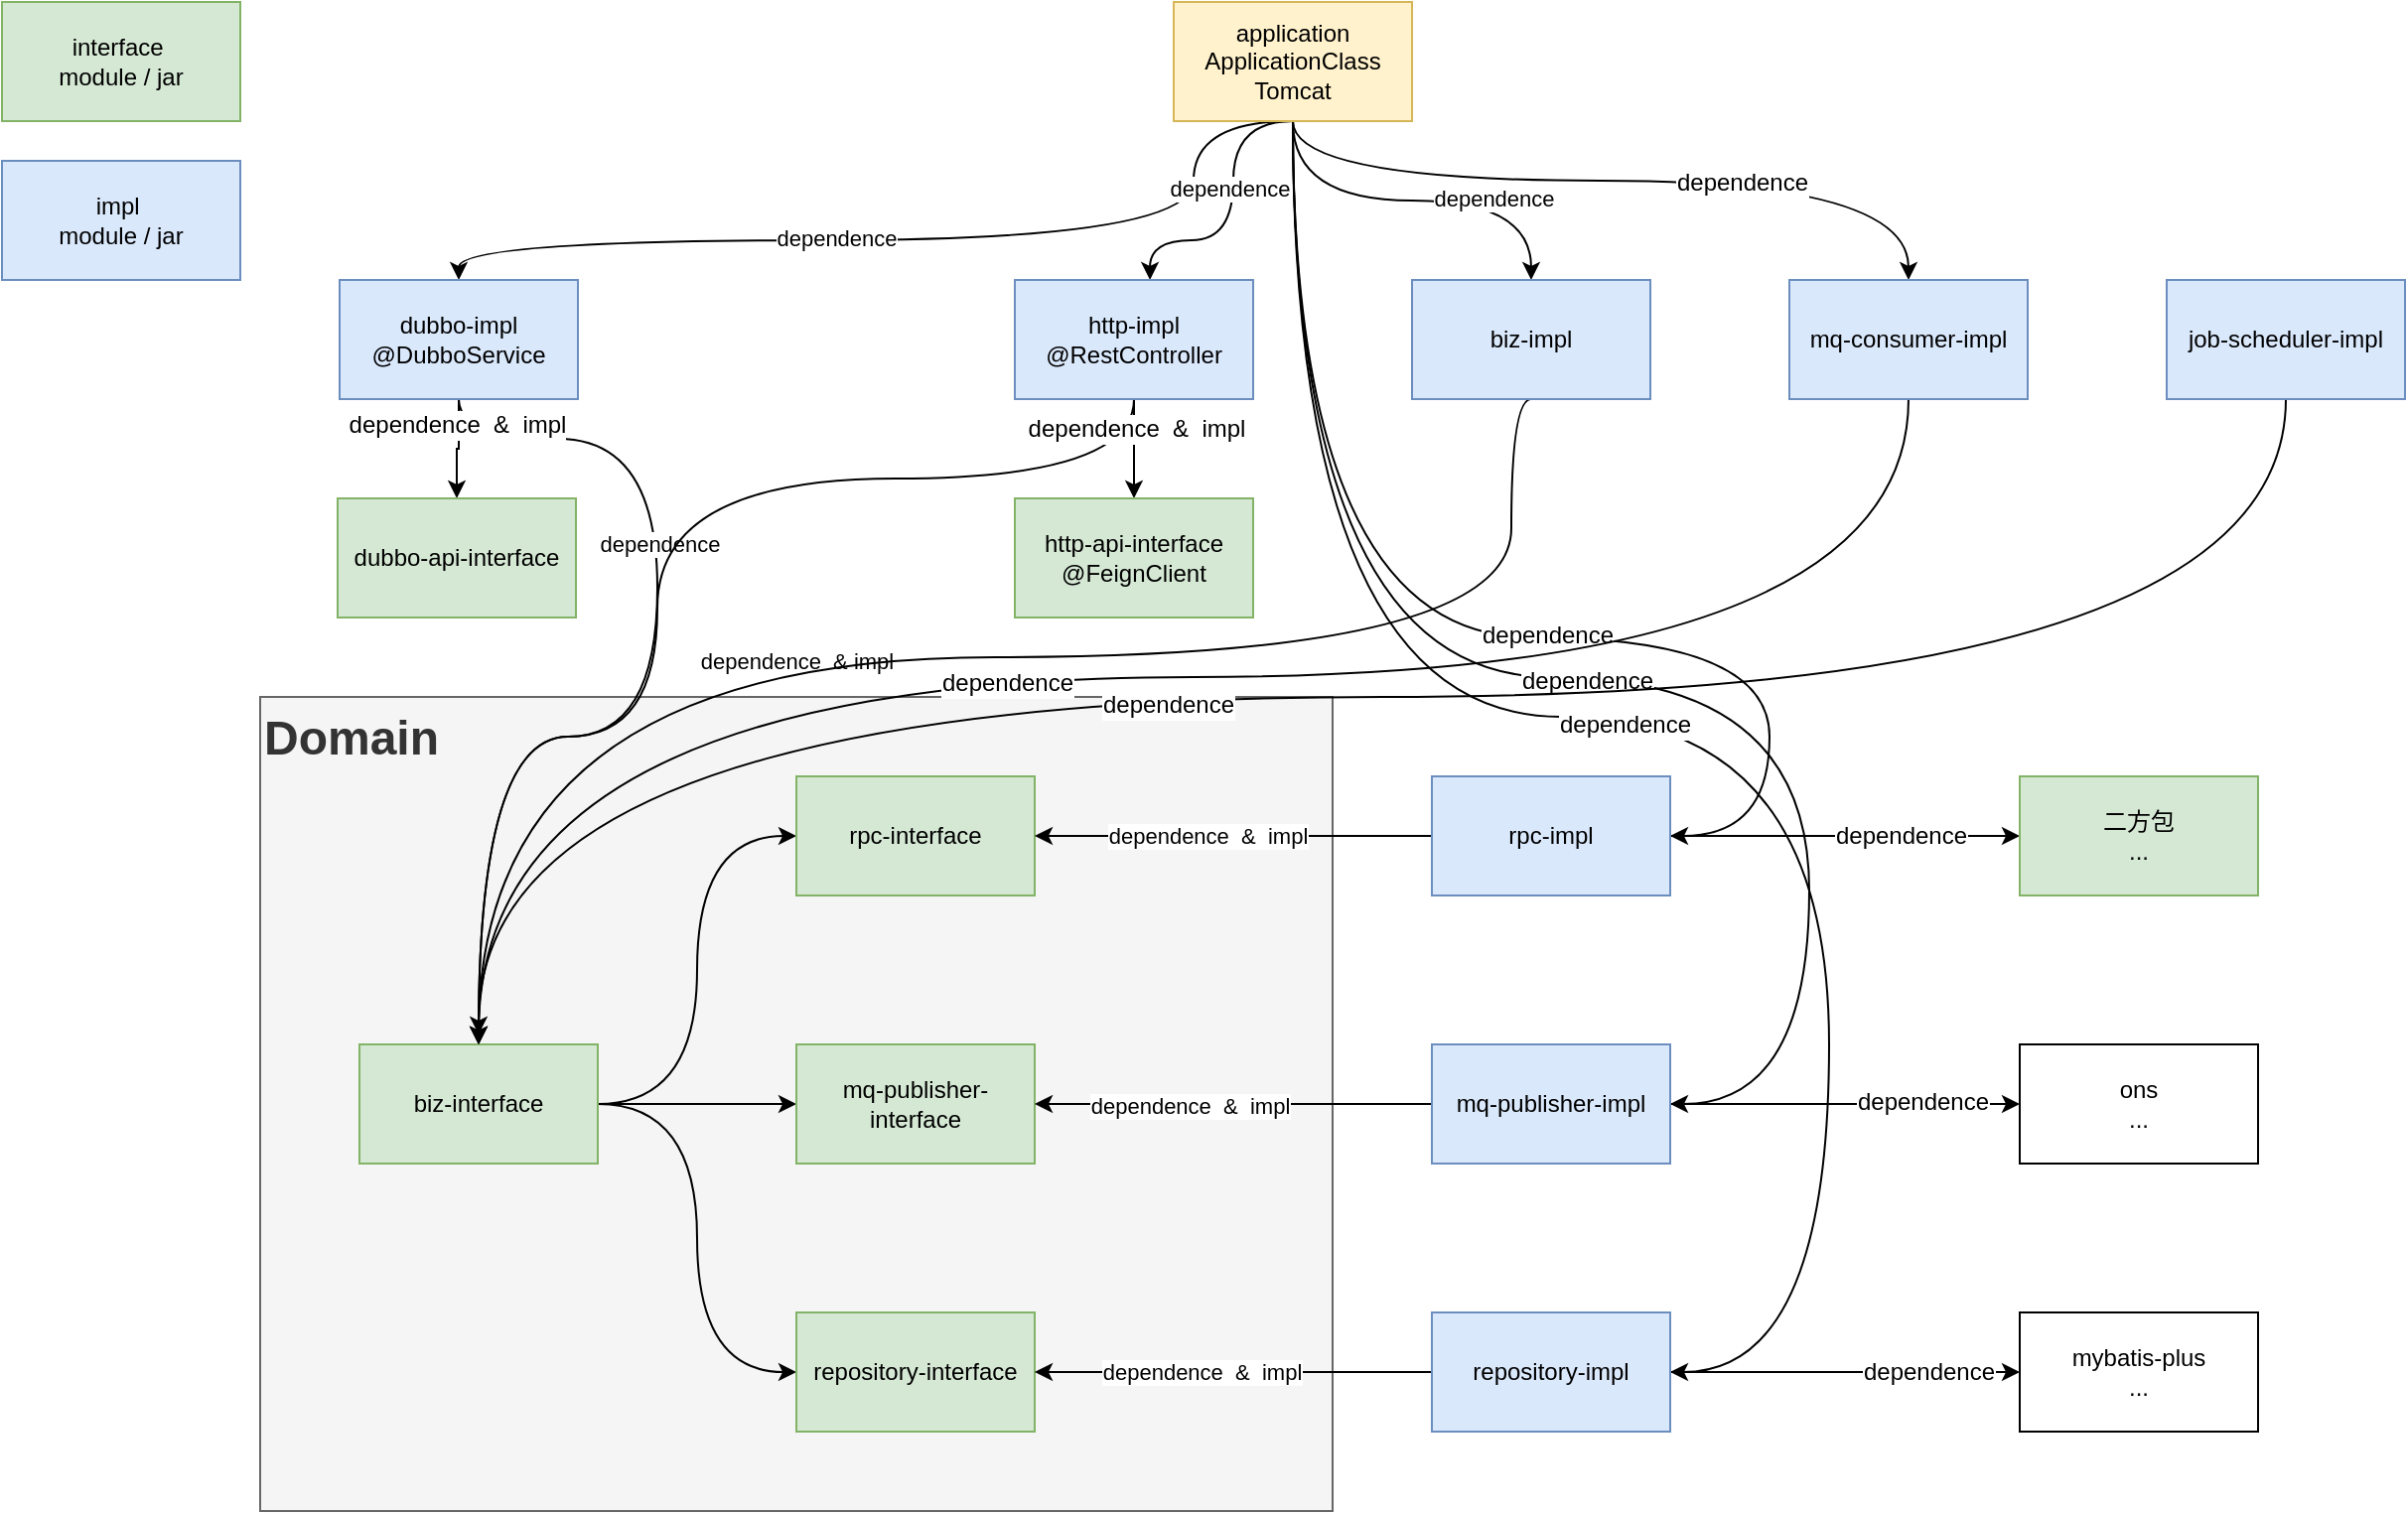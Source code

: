 <mxfile version="20.3.0" type="github">
  <diagram id="y8nd4SXiOJbdPAyT8sHm" name="第 1 页">
    <mxGraphModel dx="1082" dy="695" grid="1" gridSize="10" guides="1" tooltips="1" connect="1" arrows="1" fold="1" page="1" pageScale="1" pageWidth="827" pageHeight="1169" math="0" shadow="0">
      <root>
        <mxCell id="0" />
        <mxCell id="1" parent="0" />
        <mxCell id="68mi13O_anb0eEHPfkuq-36" value="Domain" style="rounded=0;whiteSpace=wrap;html=1;fillColor=#f5f5f5;fontColor=#333333;strokeColor=#666666;verticalAlign=top;align=left;fontStyle=1;fontSize=24;" vertex="1" parent="1">
          <mxGeometry x="350" y="490" width="540" height="410" as="geometry" />
        </mxCell>
        <mxCell id="68mi13O_anb0eEHPfkuq-4" style="edgeStyle=orthogonalEdgeStyle;rounded=0;orthogonalLoop=1;jettySize=auto;html=1;entryX=0.5;entryY=0;entryDx=0;entryDy=0;exitX=0.5;exitY=1;exitDx=0;exitDy=0;curved=1;" edge="1" parent="1" source="68mi13O_anb0eEHPfkuq-1" target="68mi13O_anb0eEHPfkuq-2">
          <mxGeometry relative="1" as="geometry">
            <Array as="points">
              <mxPoint x="820" y="200" />
              <mxPoint x="820" y="260" />
              <mxPoint x="450" y="260" />
            </Array>
          </mxGeometry>
        </mxCell>
        <mxCell id="68mi13O_anb0eEHPfkuq-6" value="dependence" style="edgeLabel;html=1;align=center;verticalAlign=middle;resizable=0;points=[];" vertex="1" connectable="0" parent="68mi13O_anb0eEHPfkuq-4">
          <mxGeometry x="0.255" y="1" relative="1" as="geometry">
            <mxPoint x="24" y="-2" as="offset" />
          </mxGeometry>
        </mxCell>
        <mxCell id="68mi13O_anb0eEHPfkuq-5" style="edgeStyle=orthogonalEdgeStyle;rounded=0;orthogonalLoop=1;jettySize=auto;html=1;entryX=0.567;entryY=0;entryDx=0;entryDy=0;entryPerimeter=0;exitX=0.5;exitY=1;exitDx=0;exitDy=0;curved=1;" edge="1" parent="1" source="68mi13O_anb0eEHPfkuq-1" target="68mi13O_anb0eEHPfkuq-3">
          <mxGeometry relative="1" as="geometry">
            <Array as="points">
              <mxPoint x="840" y="200" />
              <mxPoint x="840" y="260" />
              <mxPoint x="798" y="260" />
            </Array>
          </mxGeometry>
        </mxCell>
        <mxCell id="68mi13O_anb0eEHPfkuq-7" value="dependence" style="edgeLabel;html=1;align=center;verticalAlign=middle;resizable=0;points=[];" vertex="1" connectable="0" parent="68mi13O_anb0eEHPfkuq-5">
          <mxGeometry x="-0.157" y="-2" relative="1" as="geometry">
            <mxPoint as="offset" />
          </mxGeometry>
        </mxCell>
        <mxCell id="68mi13O_anb0eEHPfkuq-10" style="edgeStyle=orthogonalEdgeStyle;rounded=0;orthogonalLoop=1;jettySize=auto;html=1;entryX=0.5;entryY=0;entryDx=0;entryDy=0;exitX=0.5;exitY=1;exitDx=0;exitDy=0;curved=1;" edge="1" parent="1" source="68mi13O_anb0eEHPfkuq-1" target="68mi13O_anb0eEHPfkuq-9">
          <mxGeometry relative="1" as="geometry" />
        </mxCell>
        <mxCell id="68mi13O_anb0eEHPfkuq-11" value="dependence" style="edgeLabel;html=1;align=center;verticalAlign=middle;resizable=0;points=[];" vertex="1" connectable="0" parent="68mi13O_anb0eEHPfkuq-10">
          <mxGeometry x="0.41" y="1" relative="1" as="geometry">
            <mxPoint as="offset" />
          </mxGeometry>
        </mxCell>
        <mxCell id="68mi13O_anb0eEHPfkuq-42" style="edgeStyle=orthogonalEdgeStyle;curved=1;rounded=0;orthogonalLoop=1;jettySize=auto;html=1;entryX=0.5;entryY=0;entryDx=0;entryDy=0;fontSize=12;exitX=0.5;exitY=1;exitDx=0;exitDy=0;" edge="1" parent="1" source="68mi13O_anb0eEHPfkuq-1" target="68mi13O_anb0eEHPfkuq-41">
          <mxGeometry relative="1" as="geometry">
            <Array as="points">
              <mxPoint x="870" y="230" />
              <mxPoint x="1180" y="230" />
            </Array>
          </mxGeometry>
        </mxCell>
        <mxCell id="68mi13O_anb0eEHPfkuq-43" value="dependence" style="edgeLabel;html=1;align=center;verticalAlign=middle;resizable=0;points=[];fontSize=12;" vertex="1" connectable="0" parent="68mi13O_anb0eEHPfkuq-42">
          <mxGeometry x="0.311" y="-1" relative="1" as="geometry">
            <mxPoint as="offset" />
          </mxGeometry>
        </mxCell>
        <mxCell id="68mi13O_anb0eEHPfkuq-44" style="edgeStyle=orthogonalEdgeStyle;curved=1;rounded=0;orthogonalLoop=1;jettySize=auto;html=1;entryX=1;entryY=0.5;entryDx=0;entryDy=0;fontSize=12;exitX=0.5;exitY=1;exitDx=0;exitDy=0;" edge="1" parent="1" source="68mi13O_anb0eEHPfkuq-1" target="68mi13O_anb0eEHPfkuq-27">
          <mxGeometry relative="1" as="geometry">
            <Array as="points">
              <mxPoint x="870" y="460" />
              <mxPoint x="1110" y="460" />
              <mxPoint x="1110" y="560" />
            </Array>
          </mxGeometry>
        </mxCell>
        <mxCell id="68mi13O_anb0eEHPfkuq-47" value="dependence" style="edgeLabel;html=1;align=center;verticalAlign=middle;resizable=0;points=[];fontSize=12;" vertex="1" connectable="0" parent="68mi13O_anb0eEHPfkuq-44">
          <mxGeometry x="0.192" y="1" relative="1" as="geometry">
            <mxPoint as="offset" />
          </mxGeometry>
        </mxCell>
        <mxCell id="68mi13O_anb0eEHPfkuq-45" style="edgeStyle=orthogonalEdgeStyle;curved=1;rounded=0;orthogonalLoop=1;jettySize=auto;html=1;entryX=1;entryY=0.5;entryDx=0;entryDy=0;fontSize=12;exitX=0.5;exitY=1;exitDx=0;exitDy=0;" edge="1" parent="1" source="68mi13O_anb0eEHPfkuq-1" target="68mi13O_anb0eEHPfkuq-28">
          <mxGeometry relative="1" as="geometry">
            <Array as="points">
              <mxPoint x="870" y="480" />
              <mxPoint x="1130" y="480" />
              <mxPoint x="1130" y="695" />
            </Array>
          </mxGeometry>
        </mxCell>
        <mxCell id="68mi13O_anb0eEHPfkuq-48" value="dependence" style="edgeLabel;html=1;align=center;verticalAlign=middle;resizable=0;points=[];fontSize=12;" vertex="1" connectable="0" parent="68mi13O_anb0eEHPfkuq-45">
          <mxGeometry x="0.038" y="-2" relative="1" as="geometry">
            <mxPoint as="offset" />
          </mxGeometry>
        </mxCell>
        <mxCell id="68mi13O_anb0eEHPfkuq-46" style="edgeStyle=orthogonalEdgeStyle;curved=1;rounded=0;orthogonalLoop=1;jettySize=auto;html=1;entryX=1;entryY=0.5;entryDx=0;entryDy=0;fontSize=12;exitX=0.5;exitY=1;exitDx=0;exitDy=0;" edge="1" parent="1" source="68mi13O_anb0eEHPfkuq-1" target="68mi13O_anb0eEHPfkuq-29">
          <mxGeometry relative="1" as="geometry">
            <Array as="points">
              <mxPoint x="870" y="500" />
              <mxPoint x="1140" y="500" />
              <mxPoint x="1140" y="830" />
            </Array>
          </mxGeometry>
        </mxCell>
        <mxCell id="68mi13O_anb0eEHPfkuq-49" value="dependence" style="edgeLabel;html=1;align=center;verticalAlign=middle;resizable=0;points=[];fontSize=12;" vertex="1" connectable="0" parent="68mi13O_anb0eEHPfkuq-46">
          <mxGeometry x="-0.048" y="-4" relative="1" as="geometry">
            <mxPoint as="offset" />
          </mxGeometry>
        </mxCell>
        <mxCell id="68mi13O_anb0eEHPfkuq-1" value="application&lt;br&gt;ApplicationClass&lt;br&gt;Tomcat" style="rounded=0;whiteSpace=wrap;html=1;fillColor=#fff2cc;strokeColor=#d6b656;" vertex="1" parent="1">
          <mxGeometry x="810" y="140" width="120" height="60" as="geometry" />
        </mxCell>
        <mxCell id="68mi13O_anb0eEHPfkuq-12" style="edgeStyle=orthogonalEdgeStyle;rounded=0;orthogonalLoop=1;jettySize=auto;html=1;entryX=0.5;entryY=0;entryDx=0;entryDy=0;curved=1;exitX=0.5;exitY=1;exitDx=0;exitDy=0;" edge="1" parent="1" source="68mi13O_anb0eEHPfkuq-2" target="68mi13O_anb0eEHPfkuq-8">
          <mxGeometry relative="1" as="geometry">
            <Array as="points">
              <mxPoint x="450" y="360" />
              <mxPoint x="550" y="360" />
              <mxPoint x="550" y="510" />
              <mxPoint x="460" y="510" />
            </Array>
          </mxGeometry>
        </mxCell>
        <mxCell id="68mi13O_anb0eEHPfkuq-14" value="dependence" style="edgeLabel;html=1;align=center;verticalAlign=middle;resizable=0;points=[];" vertex="1" connectable="0" parent="68mi13O_anb0eEHPfkuq-12">
          <mxGeometry x="-0.331" y="1" relative="1" as="geometry">
            <mxPoint as="offset" />
          </mxGeometry>
        </mxCell>
        <mxCell id="68mi13O_anb0eEHPfkuq-37" style="edgeStyle=orthogonalEdgeStyle;rounded=0;orthogonalLoop=1;jettySize=auto;html=1;entryX=0.5;entryY=0;entryDx=0;entryDy=0;fontSize=24;" edge="1" parent="1" source="68mi13O_anb0eEHPfkuq-2" target="68mi13O_anb0eEHPfkuq-16">
          <mxGeometry relative="1" as="geometry" />
        </mxCell>
        <mxCell id="68mi13O_anb0eEHPfkuq-38" value="dependence&amp;nbsp; &amp;amp;&amp;nbsp; impl" style="edgeLabel;html=1;align=center;verticalAlign=middle;resizable=0;points=[];fontSize=12;" vertex="1" connectable="0" parent="68mi13O_anb0eEHPfkuq-37">
          <mxGeometry x="-0.501" y="-1" relative="1" as="geometry">
            <mxPoint as="offset" />
          </mxGeometry>
        </mxCell>
        <mxCell id="68mi13O_anb0eEHPfkuq-2" value="dubbo-impl&lt;br&gt;@DubboService" style="rounded=0;whiteSpace=wrap;html=1;fillColor=#dae8fc;strokeColor=#6c8ebf;" vertex="1" parent="1">
          <mxGeometry x="390" y="280" width="120" height="60" as="geometry" />
        </mxCell>
        <mxCell id="68mi13O_anb0eEHPfkuq-13" style="edgeStyle=orthogonalEdgeStyle;rounded=0;orthogonalLoop=1;jettySize=auto;html=1;entryX=0.5;entryY=0;entryDx=0;entryDy=0;exitX=0.5;exitY=1;exitDx=0;exitDy=0;curved=1;" edge="1" parent="1" source="68mi13O_anb0eEHPfkuq-3" target="68mi13O_anb0eEHPfkuq-8">
          <mxGeometry relative="1" as="geometry">
            <Array as="points">
              <mxPoint x="790" y="380" />
              <mxPoint x="550" y="380" />
              <mxPoint x="550" y="510" />
              <mxPoint x="460" y="510" />
            </Array>
          </mxGeometry>
        </mxCell>
        <mxCell id="68mi13O_anb0eEHPfkuq-15" value="dependence&amp;nbsp; &amp;amp; impl" style="edgeLabel;html=1;align=center;verticalAlign=middle;resizable=0;points=[];" vertex="1" connectable="0" parent="68mi13O_anb0eEHPfkuq-13">
          <mxGeometry x="0.136" relative="1" as="geometry">
            <mxPoint x="70" as="offset" />
          </mxGeometry>
        </mxCell>
        <mxCell id="68mi13O_anb0eEHPfkuq-39" style="edgeStyle=orthogonalEdgeStyle;rounded=0;orthogonalLoop=1;jettySize=auto;html=1;entryX=0.5;entryY=0;entryDx=0;entryDy=0;fontSize=12;" edge="1" parent="1" source="68mi13O_anb0eEHPfkuq-3" target="68mi13O_anb0eEHPfkuq-17">
          <mxGeometry relative="1" as="geometry" />
        </mxCell>
        <mxCell id="68mi13O_anb0eEHPfkuq-40" value="dependence&amp;nbsp; &amp;amp;&amp;nbsp; impl" style="edgeLabel;html=1;align=center;verticalAlign=middle;resizable=0;points=[];fontSize=12;" vertex="1" connectable="0" parent="68mi13O_anb0eEHPfkuq-39">
          <mxGeometry x="-0.4" y="1" relative="1" as="geometry">
            <mxPoint as="offset" />
          </mxGeometry>
        </mxCell>
        <mxCell id="68mi13O_anb0eEHPfkuq-3" value="http-impl&lt;br&gt;@RestController" style="rounded=0;whiteSpace=wrap;html=1;fillColor=#dae8fc;strokeColor=#6c8ebf;" vertex="1" parent="1">
          <mxGeometry x="730" y="280" width="120" height="60" as="geometry" />
        </mxCell>
        <mxCell id="68mi13O_anb0eEHPfkuq-24" style="edgeStyle=orthogonalEdgeStyle;rounded=0;orthogonalLoop=1;jettySize=auto;html=1;entryX=0;entryY=0.5;entryDx=0;entryDy=0;curved=1;" edge="1" parent="1" source="68mi13O_anb0eEHPfkuq-8" target="68mi13O_anb0eEHPfkuq-21">
          <mxGeometry relative="1" as="geometry" />
        </mxCell>
        <mxCell id="68mi13O_anb0eEHPfkuq-25" style="edgeStyle=orthogonalEdgeStyle;rounded=0;orthogonalLoop=1;jettySize=auto;html=1;entryX=0;entryY=0.5;entryDx=0;entryDy=0;" edge="1" parent="1" source="68mi13O_anb0eEHPfkuq-8" target="68mi13O_anb0eEHPfkuq-22">
          <mxGeometry relative="1" as="geometry" />
        </mxCell>
        <mxCell id="68mi13O_anb0eEHPfkuq-26" style="edgeStyle=orthogonalEdgeStyle;rounded=0;orthogonalLoop=1;jettySize=auto;html=1;entryX=0;entryY=0.5;entryDx=0;entryDy=0;curved=1;exitX=1;exitY=0.5;exitDx=0;exitDy=0;" edge="1" parent="1" source="68mi13O_anb0eEHPfkuq-8" target="68mi13O_anb0eEHPfkuq-23">
          <mxGeometry relative="1" as="geometry" />
        </mxCell>
        <mxCell id="68mi13O_anb0eEHPfkuq-8" value="biz-interface&lt;br&gt;" style="rounded=0;whiteSpace=wrap;html=1;fillColor=#d5e8d4;strokeColor=#82b366;" vertex="1" parent="1">
          <mxGeometry x="400" y="665" width="120" height="60" as="geometry" />
        </mxCell>
        <mxCell id="68mi13O_anb0eEHPfkuq-19" style="edgeStyle=orthogonalEdgeStyle;rounded=0;orthogonalLoop=1;jettySize=auto;html=1;entryX=0.5;entryY=0;entryDx=0;entryDy=0;curved=1;exitX=0.5;exitY=1;exitDx=0;exitDy=0;" edge="1" parent="1" source="68mi13O_anb0eEHPfkuq-9" target="68mi13O_anb0eEHPfkuq-8">
          <mxGeometry relative="1" as="geometry">
            <Array as="points">
              <mxPoint x="980" y="470" />
              <mxPoint x="460" y="470" />
            </Array>
          </mxGeometry>
        </mxCell>
        <mxCell id="68mi13O_anb0eEHPfkuq-9" value="biz-impl" style="rounded=0;whiteSpace=wrap;html=1;fillColor=#dae8fc;strokeColor=#6c8ebf;" vertex="1" parent="1">
          <mxGeometry x="930" y="280" width="120" height="60" as="geometry" />
        </mxCell>
        <mxCell id="68mi13O_anb0eEHPfkuq-16" value="dubbo-api-interface" style="rounded=0;whiteSpace=wrap;html=1;fillColor=#d5e8d4;strokeColor=#82b366;" vertex="1" parent="1">
          <mxGeometry x="389" y="390" width="120" height="60" as="geometry" />
        </mxCell>
        <mxCell id="68mi13O_anb0eEHPfkuq-17" value="http-api-interface&lt;br&gt;@FeignClient" style="rounded=0;whiteSpace=wrap;html=1;fillColor=#d5e8d4;strokeColor=#82b366;" vertex="1" parent="1">
          <mxGeometry x="730" y="390" width="120" height="60" as="geometry" />
        </mxCell>
        <mxCell id="68mi13O_anb0eEHPfkuq-21" value="rpc-interface" style="rounded=0;whiteSpace=wrap;html=1;fillColor=#d5e8d4;strokeColor=#82b366;" vertex="1" parent="1">
          <mxGeometry x="620" y="530" width="120" height="60" as="geometry" />
        </mxCell>
        <mxCell id="68mi13O_anb0eEHPfkuq-22" value="mq-publisher-interface" style="rounded=0;whiteSpace=wrap;html=1;fillColor=#d5e8d4;strokeColor=#82b366;" vertex="1" parent="1">
          <mxGeometry x="620" y="665" width="120" height="60" as="geometry" />
        </mxCell>
        <mxCell id="68mi13O_anb0eEHPfkuq-23" value="repository-interface" style="rounded=0;whiteSpace=wrap;html=1;fillColor=#d5e8d4;strokeColor=#82b366;" vertex="1" parent="1">
          <mxGeometry x="620" y="800" width="120" height="60" as="geometry" />
        </mxCell>
        <mxCell id="68mi13O_anb0eEHPfkuq-30" style="edgeStyle=orthogonalEdgeStyle;rounded=0;orthogonalLoop=1;jettySize=auto;html=1;entryX=1;entryY=0.5;entryDx=0;entryDy=0;" edge="1" parent="1" source="68mi13O_anb0eEHPfkuq-27" target="68mi13O_anb0eEHPfkuq-21">
          <mxGeometry relative="1" as="geometry" />
        </mxCell>
        <mxCell id="68mi13O_anb0eEHPfkuq-31" value="dependence&amp;nbsp; &amp;amp;&amp;nbsp; impl" style="edgeLabel;html=1;align=center;verticalAlign=middle;resizable=0;points=[];" vertex="1" connectable="0" parent="68mi13O_anb0eEHPfkuq-30">
          <mxGeometry x="0.332" relative="1" as="geometry">
            <mxPoint x="20" as="offset" />
          </mxGeometry>
        </mxCell>
        <mxCell id="68mi13O_anb0eEHPfkuq-53" style="edgeStyle=orthogonalEdgeStyle;curved=1;rounded=0;orthogonalLoop=1;jettySize=auto;html=1;entryX=0;entryY=0.5;entryDx=0;entryDy=0;fontSize=12;" edge="1" parent="1" source="68mi13O_anb0eEHPfkuq-27" target="68mi13O_anb0eEHPfkuq-50">
          <mxGeometry relative="1" as="geometry" />
        </mxCell>
        <mxCell id="68mi13O_anb0eEHPfkuq-54" value="dependence" style="edgeLabel;html=1;align=center;verticalAlign=middle;resizable=0;points=[];fontSize=12;" vertex="1" connectable="0" parent="68mi13O_anb0eEHPfkuq-53">
          <mxGeometry x="0.318" relative="1" as="geometry">
            <mxPoint as="offset" />
          </mxGeometry>
        </mxCell>
        <mxCell id="68mi13O_anb0eEHPfkuq-27" value="rpc-impl" style="rounded=0;whiteSpace=wrap;html=1;fillColor=#dae8fc;strokeColor=#6c8ebf;" vertex="1" parent="1">
          <mxGeometry x="940" y="530" width="120" height="60" as="geometry" />
        </mxCell>
        <mxCell id="68mi13O_anb0eEHPfkuq-32" style="edgeStyle=orthogonalEdgeStyle;rounded=0;orthogonalLoop=1;jettySize=auto;html=1;entryX=1;entryY=0.5;entryDx=0;entryDy=0;" edge="1" parent="1" source="68mi13O_anb0eEHPfkuq-28" target="68mi13O_anb0eEHPfkuq-22">
          <mxGeometry relative="1" as="geometry" />
        </mxCell>
        <mxCell id="68mi13O_anb0eEHPfkuq-33" value="dependence&amp;nbsp; &amp;amp;&amp;nbsp; impl" style="edgeLabel;html=1;align=center;verticalAlign=middle;resizable=0;points=[];" vertex="1" connectable="0" parent="68mi13O_anb0eEHPfkuq-32">
          <mxGeometry x="0.218" y="1" relative="1" as="geometry">
            <mxPoint as="offset" />
          </mxGeometry>
        </mxCell>
        <mxCell id="68mi13O_anb0eEHPfkuq-55" style="edgeStyle=orthogonalEdgeStyle;curved=1;rounded=0;orthogonalLoop=1;jettySize=auto;html=1;entryX=0;entryY=0.5;entryDx=0;entryDy=0;fontSize=12;" edge="1" parent="1" source="68mi13O_anb0eEHPfkuq-28" target="68mi13O_anb0eEHPfkuq-51">
          <mxGeometry relative="1" as="geometry" />
        </mxCell>
        <mxCell id="68mi13O_anb0eEHPfkuq-56" value="dependence" style="edgeLabel;html=1;align=center;verticalAlign=middle;resizable=0;points=[];fontSize=12;" vertex="1" connectable="0" parent="68mi13O_anb0eEHPfkuq-55">
          <mxGeometry x="0.438" y="1" relative="1" as="geometry">
            <mxPoint as="offset" />
          </mxGeometry>
        </mxCell>
        <mxCell id="68mi13O_anb0eEHPfkuq-28" value="mq-publisher-impl" style="rounded=0;whiteSpace=wrap;html=1;fillColor=#dae8fc;strokeColor=#6c8ebf;" vertex="1" parent="1">
          <mxGeometry x="940" y="665" width="120" height="60" as="geometry" />
        </mxCell>
        <mxCell id="68mi13O_anb0eEHPfkuq-34" style="edgeStyle=orthogonalEdgeStyle;rounded=0;orthogonalLoop=1;jettySize=auto;html=1;entryX=1;entryY=0.5;entryDx=0;entryDy=0;" edge="1" parent="1" source="68mi13O_anb0eEHPfkuq-29" target="68mi13O_anb0eEHPfkuq-23">
          <mxGeometry relative="1" as="geometry" />
        </mxCell>
        <mxCell id="68mi13O_anb0eEHPfkuq-35" value="dependence&amp;nbsp; &amp;amp;&amp;nbsp; impl" style="edgeLabel;html=1;align=center;verticalAlign=middle;resizable=0;points=[];" vertex="1" connectable="0" parent="68mi13O_anb0eEHPfkuq-34">
          <mxGeometry x="0.161" relative="1" as="geometry">
            <mxPoint as="offset" />
          </mxGeometry>
        </mxCell>
        <mxCell id="68mi13O_anb0eEHPfkuq-57" value="dependence" style="edgeStyle=orthogonalEdgeStyle;curved=1;rounded=0;orthogonalLoop=1;jettySize=auto;html=1;entryX=0;entryY=0.5;entryDx=0;entryDy=0;fontSize=12;" edge="1" parent="1" source="68mi13O_anb0eEHPfkuq-29" target="68mi13O_anb0eEHPfkuq-52">
          <mxGeometry x="0.477" relative="1" as="geometry">
            <mxPoint as="offset" />
          </mxGeometry>
        </mxCell>
        <mxCell id="68mi13O_anb0eEHPfkuq-29" value="repository-impl" style="rounded=0;whiteSpace=wrap;html=1;fillColor=#dae8fc;strokeColor=#6c8ebf;" vertex="1" parent="1">
          <mxGeometry x="940" y="800" width="120" height="60" as="geometry" />
        </mxCell>
        <mxCell id="68mi13O_anb0eEHPfkuq-63" style="edgeStyle=orthogonalEdgeStyle;curved=1;rounded=0;orthogonalLoop=1;jettySize=auto;html=1;entryX=0.5;entryY=0;entryDx=0;entryDy=0;fontSize=12;exitX=0.5;exitY=1;exitDx=0;exitDy=0;" edge="1" parent="1" source="68mi13O_anb0eEHPfkuq-41" target="68mi13O_anb0eEHPfkuq-8">
          <mxGeometry relative="1" as="geometry">
            <Array as="points">
              <mxPoint x="1180" y="480" />
              <mxPoint x="460" y="480" />
            </Array>
          </mxGeometry>
        </mxCell>
        <mxCell id="68mi13O_anb0eEHPfkuq-65" value="dependence" style="edgeLabel;html=1;align=center;verticalAlign=middle;resizable=0;points=[];fontSize=12;" vertex="1" connectable="0" parent="68mi13O_anb0eEHPfkuq-63">
          <mxGeometry x="0.138" y="3" relative="1" as="geometry">
            <mxPoint as="offset" />
          </mxGeometry>
        </mxCell>
        <mxCell id="68mi13O_anb0eEHPfkuq-41" value="mq-consumer-impl" style="rounded=0;whiteSpace=wrap;html=1;fontSize=12;fillColor=#dae8fc;strokeColor=#6c8ebf;" vertex="1" parent="1">
          <mxGeometry x="1120" y="280" width="120" height="60" as="geometry" />
        </mxCell>
        <mxCell id="68mi13O_anb0eEHPfkuq-50" value="二方包&lt;br&gt;..." style="rounded=0;whiteSpace=wrap;html=1;fontSize=12;fillColor=#d5e8d4;strokeColor=#82b366;" vertex="1" parent="1">
          <mxGeometry x="1236" y="530" width="120" height="60" as="geometry" />
        </mxCell>
        <mxCell id="68mi13O_anb0eEHPfkuq-51" value="ons&lt;br&gt;..." style="rounded=0;whiteSpace=wrap;html=1;fontSize=12;" vertex="1" parent="1">
          <mxGeometry x="1236" y="665" width="120" height="60" as="geometry" />
        </mxCell>
        <mxCell id="68mi13O_anb0eEHPfkuq-52" value="mybatis-plus&lt;br&gt;..." style="rounded=0;whiteSpace=wrap;html=1;fontSize=12;" vertex="1" parent="1">
          <mxGeometry x="1236" y="800" width="120" height="60" as="geometry" />
        </mxCell>
        <mxCell id="68mi13O_anb0eEHPfkuq-58" value="interface&amp;nbsp;&lt;br&gt;module / jar" style="rounded=0;whiteSpace=wrap;html=1;fontSize=12;fillColor=#d5e8d4;strokeColor=#82b366;" vertex="1" parent="1">
          <mxGeometry x="220" y="140" width="120" height="60" as="geometry" />
        </mxCell>
        <mxCell id="68mi13O_anb0eEHPfkuq-59" value="impl&amp;nbsp;&lt;br&gt;module / jar" style="rounded=0;whiteSpace=wrap;html=1;fontSize=12;fillColor=#dae8fc;strokeColor=#6c8ebf;" vertex="1" parent="1">
          <mxGeometry x="220" y="220" width="120" height="60" as="geometry" />
        </mxCell>
        <mxCell id="68mi13O_anb0eEHPfkuq-62" style="edgeStyle=orthogonalEdgeStyle;curved=1;rounded=0;orthogonalLoop=1;jettySize=auto;html=1;fontSize=12;exitX=0.5;exitY=1;exitDx=0;exitDy=0;" edge="1" parent="1" source="68mi13O_anb0eEHPfkuq-61">
          <mxGeometry relative="1" as="geometry">
            <mxPoint x="460" y="660" as="targetPoint" />
            <Array as="points">
              <mxPoint x="1370" y="490" />
              <mxPoint x="460" y="490" />
            </Array>
          </mxGeometry>
        </mxCell>
        <mxCell id="68mi13O_anb0eEHPfkuq-64" value="dependence" style="edgeLabel;html=1;align=center;verticalAlign=middle;resizable=0;points=[];fontSize=12;" vertex="1" connectable="0" parent="68mi13O_anb0eEHPfkuq-62">
          <mxGeometry x="0.159" y="4" relative="1" as="geometry">
            <mxPoint as="offset" />
          </mxGeometry>
        </mxCell>
        <mxCell id="68mi13O_anb0eEHPfkuq-61" value="job-scheduler-impl" style="rounded=0;whiteSpace=wrap;html=1;fontSize=12;fillColor=#dae8fc;strokeColor=#6c8ebf;" vertex="1" parent="1">
          <mxGeometry x="1310" y="280" width="120" height="60" as="geometry" />
        </mxCell>
      </root>
    </mxGraphModel>
  </diagram>
</mxfile>
